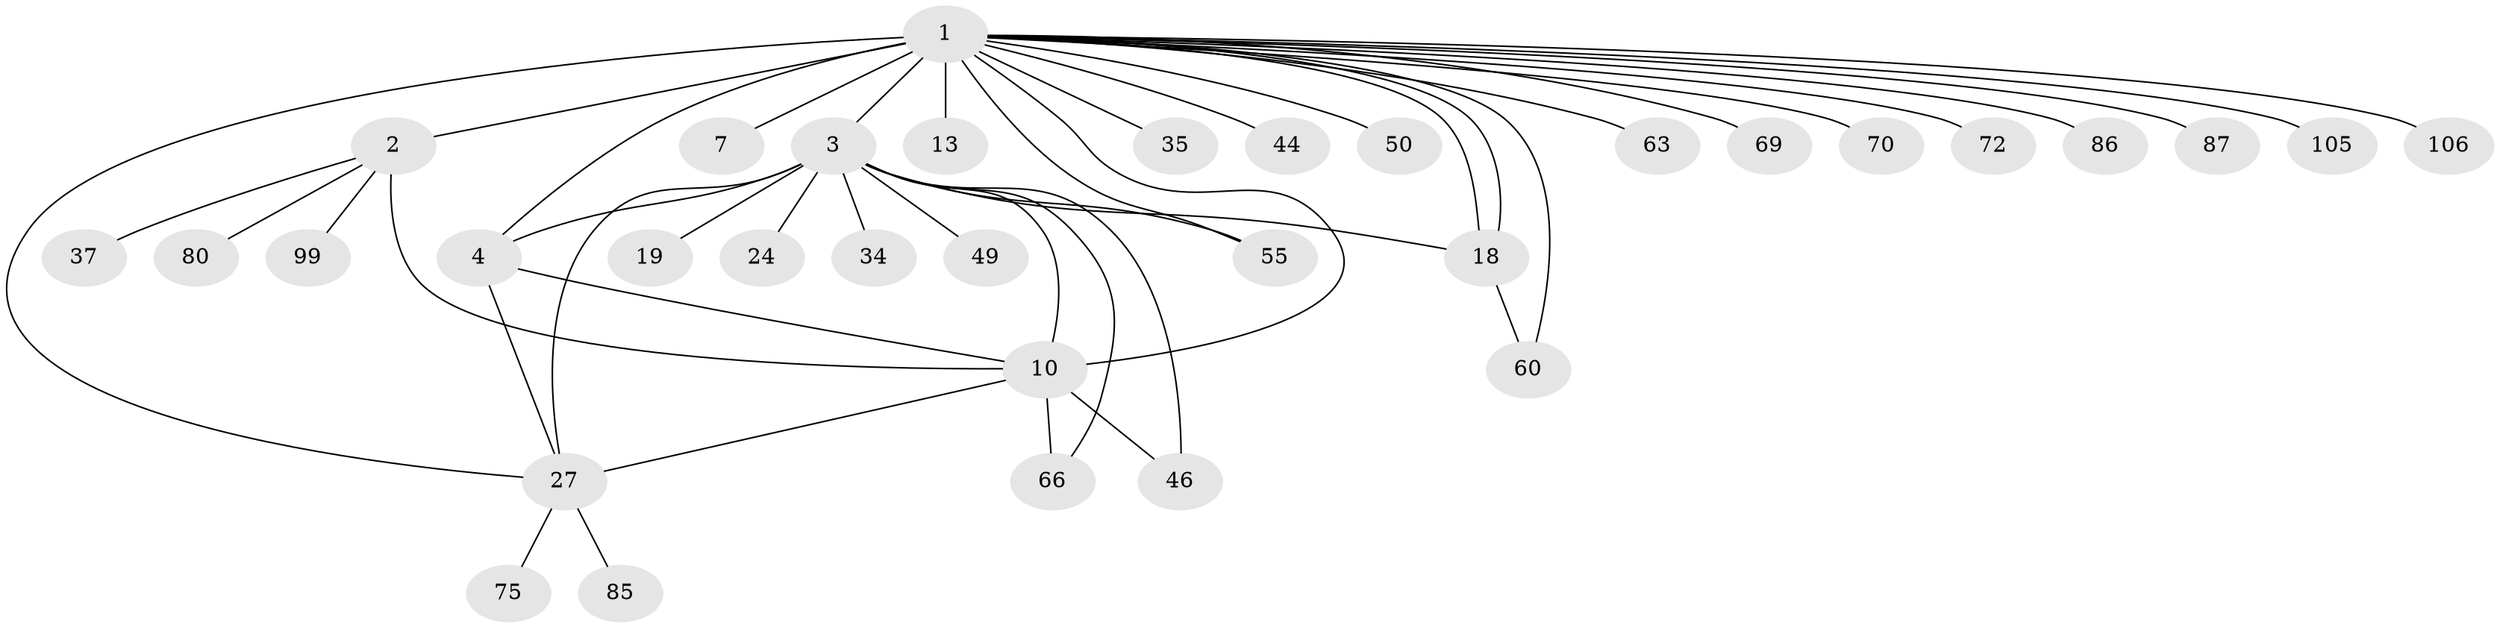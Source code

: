 // original degree distribution, {30: 0.008849557522123894, 7: 0.061946902654867256, 12: 0.008849557522123894, 14: 0.017699115044247787, 2: 0.19469026548672566, 4: 0.07079646017699115, 8: 0.017699115044247787, 1: 0.504424778761062, 6: 0.008849557522123894, 3: 0.07964601769911504, 5: 0.02654867256637168}
// Generated by graph-tools (version 1.1) at 2025/18/03/04/25 18:18:09]
// undirected, 33 vertices, 45 edges
graph export_dot {
graph [start="1"]
  node [color=gray90,style=filled];
  1 [super="+6+29+9+26+39"];
  2;
  3 [super="+108+74+95+43+5+11+8+15+20+25"];
  4 [super="+17+32+82+91+101+113+68+12"];
  7 [super="+110"];
  10 [super="+14+51+79+97+56+57"];
  13 [super="+22"];
  18 [super="+67+102+28+53+47"];
  19;
  24;
  27 [super="+45"];
  34 [super="+94"];
  35 [super="+81"];
  37;
  44;
  46;
  49;
  50;
  55;
  60;
  63;
  66 [super="+100"];
  69;
  70;
  72;
  75;
  80;
  85;
  86;
  87;
  99;
  105;
  106;
  1 -- 2 [weight=3];
  1 -- 3 [weight=11];
  1 -- 4 [weight=3];
  1 -- 7;
  1 -- 10 [weight=2];
  1 -- 13;
  1 -- 18 [weight=3];
  1 -- 18;
  1 -- 69;
  1 -- 70;
  1 -- 86;
  1 -- 87;
  1 -- 105;
  1 -- 106;
  1 -- 27;
  1 -- 60;
  1 -- 35;
  1 -- 72;
  1 -- 44;
  1 -- 55;
  1 -- 63;
  1 -- 50;
  2 -- 37;
  2 -- 80;
  2 -- 99;
  2 -- 10;
  3 -- 46;
  3 -- 49;
  3 -- 19;
  3 -- 55;
  3 -- 66;
  3 -- 4 [weight=4];
  3 -- 10 [weight=3];
  3 -- 18;
  3 -- 34;
  3 -- 24;
  3 -- 27 [weight=4];
  4 -- 10 [weight=2];
  4 -- 27;
  10 -- 66;
  10 -- 27;
  10 -- 46;
  18 -- 60;
  27 -- 85;
  27 -- 75;
}
